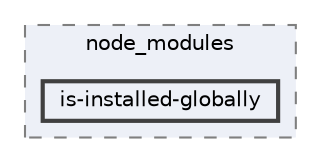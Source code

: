 digraph "C:/Users/arisc/OneDrive/Documents/GitHub/FINAL/EcoEats-Project/node_modules/is-installed-globally"
{
 // LATEX_PDF_SIZE
  bgcolor="transparent";
  edge [fontname=Helvetica,fontsize=10,labelfontname=Helvetica,labelfontsize=10];
  node [fontname=Helvetica,fontsize=10,shape=box,height=0.2,width=0.4];
  compound=true
  subgraph clusterdir_5091f2b68170d33f954320199e2fed0a {
    graph [ bgcolor="#edf0f7", pencolor="grey50", label="node_modules", fontname=Helvetica,fontsize=10 style="filled,dashed", URL="dir_5091f2b68170d33f954320199e2fed0a.html",tooltip=""]
  dir_f094c480d30d341443cc0ecd701582bd [label="is-installed-globally", fillcolor="#edf0f7", color="grey25", style="filled,bold", URL="dir_f094c480d30d341443cc0ecd701582bd.html",tooltip=""];
  }
}

